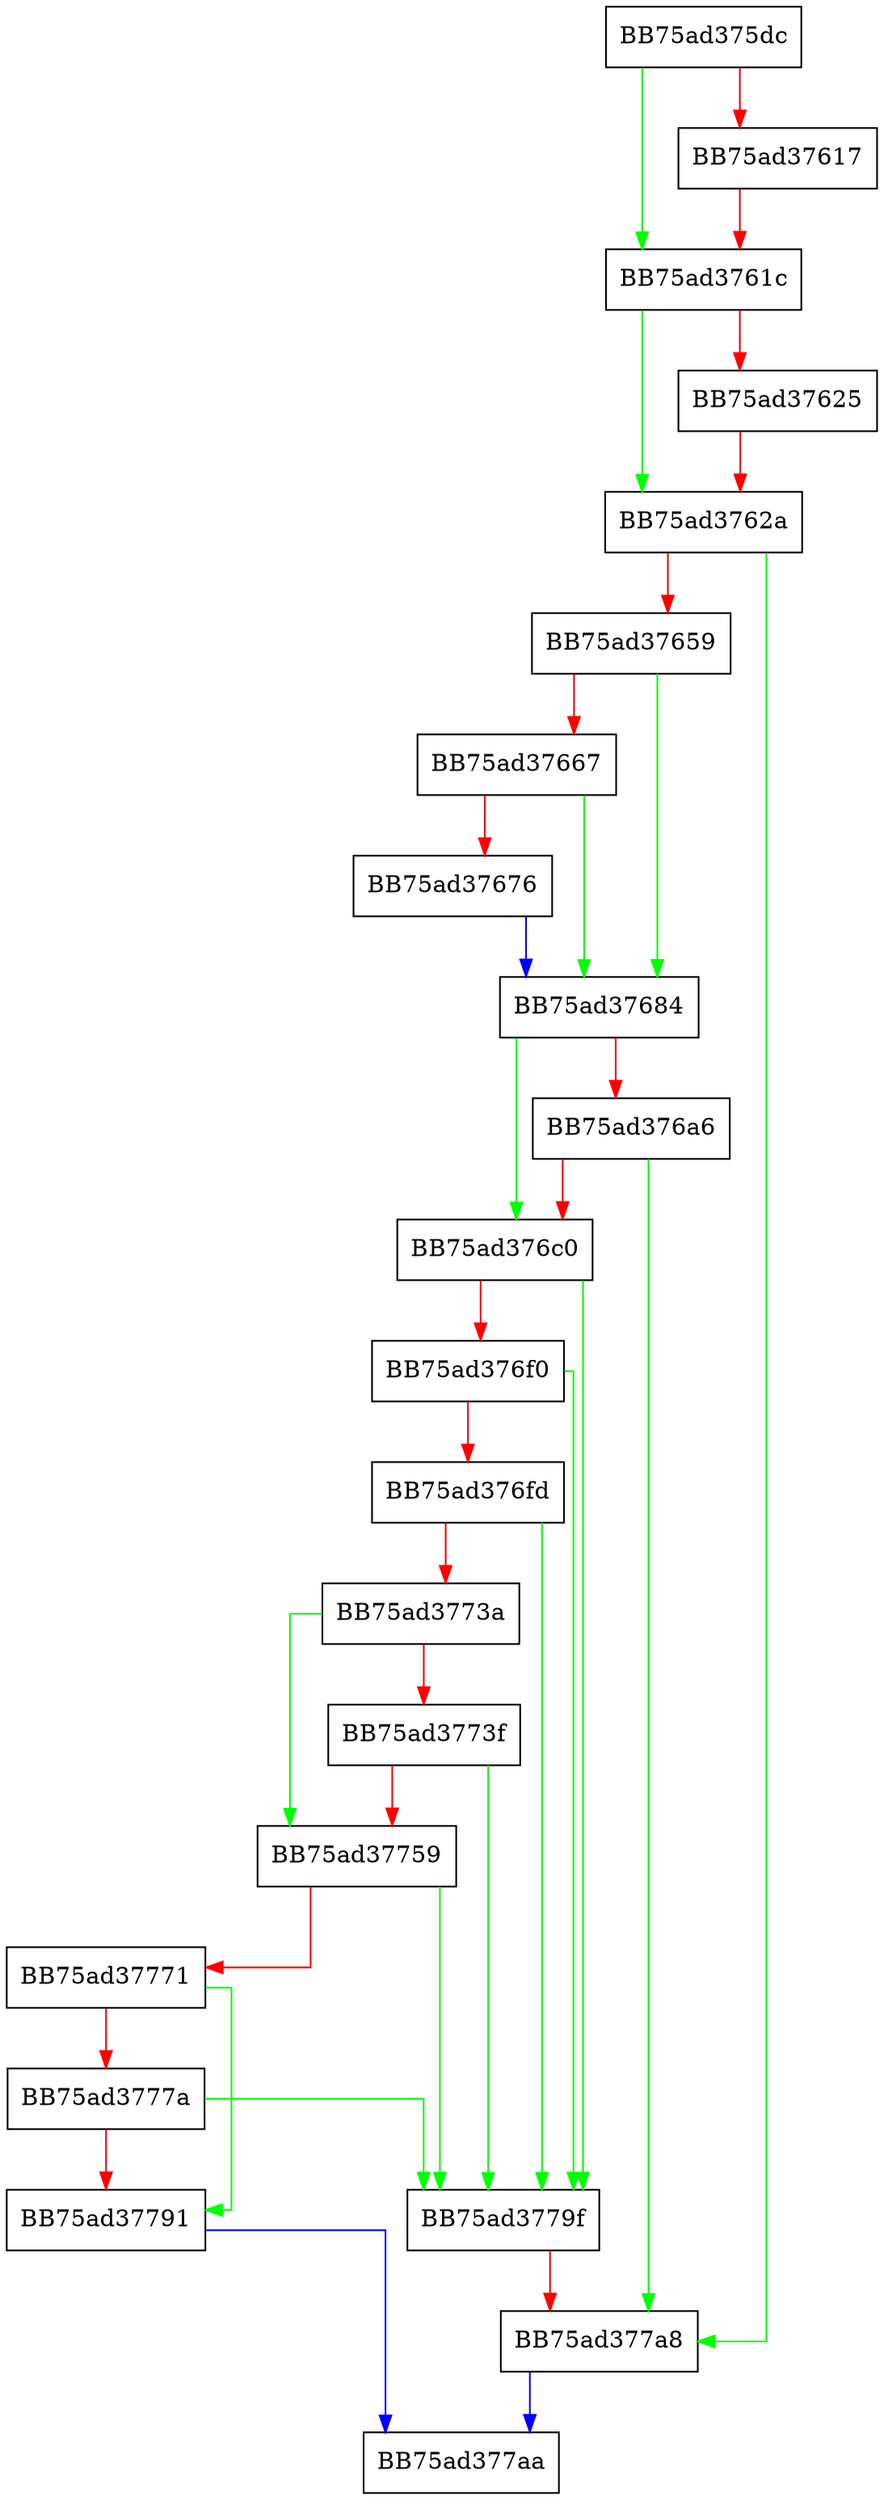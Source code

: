 digraph DumpMemRegion {
  node [shape="box"];
  graph [splines=ortho];
  BB75ad375dc -> BB75ad3761c [color="green"];
  BB75ad375dc -> BB75ad37617 [color="red"];
  BB75ad37617 -> BB75ad3761c [color="red"];
  BB75ad3761c -> BB75ad3762a [color="green"];
  BB75ad3761c -> BB75ad37625 [color="red"];
  BB75ad37625 -> BB75ad3762a [color="red"];
  BB75ad3762a -> BB75ad377a8 [color="green"];
  BB75ad3762a -> BB75ad37659 [color="red"];
  BB75ad37659 -> BB75ad37684 [color="green"];
  BB75ad37659 -> BB75ad37667 [color="red"];
  BB75ad37667 -> BB75ad37684 [color="green"];
  BB75ad37667 -> BB75ad37676 [color="red"];
  BB75ad37676 -> BB75ad37684 [color="blue"];
  BB75ad37684 -> BB75ad376c0 [color="green"];
  BB75ad37684 -> BB75ad376a6 [color="red"];
  BB75ad376a6 -> BB75ad377a8 [color="green"];
  BB75ad376a6 -> BB75ad376c0 [color="red"];
  BB75ad376c0 -> BB75ad3779f [color="green"];
  BB75ad376c0 -> BB75ad376f0 [color="red"];
  BB75ad376f0 -> BB75ad3779f [color="green"];
  BB75ad376f0 -> BB75ad376fd [color="red"];
  BB75ad376fd -> BB75ad3779f [color="green"];
  BB75ad376fd -> BB75ad3773a [color="red"];
  BB75ad3773a -> BB75ad37759 [color="green"];
  BB75ad3773a -> BB75ad3773f [color="red"];
  BB75ad3773f -> BB75ad3779f [color="green"];
  BB75ad3773f -> BB75ad37759 [color="red"];
  BB75ad37759 -> BB75ad3779f [color="green"];
  BB75ad37759 -> BB75ad37771 [color="red"];
  BB75ad37771 -> BB75ad37791 [color="green"];
  BB75ad37771 -> BB75ad3777a [color="red"];
  BB75ad3777a -> BB75ad3779f [color="green"];
  BB75ad3777a -> BB75ad37791 [color="red"];
  BB75ad37791 -> BB75ad377aa [color="blue"];
  BB75ad3779f -> BB75ad377a8 [color="red"];
  BB75ad377a8 -> BB75ad377aa [color="blue"];
}